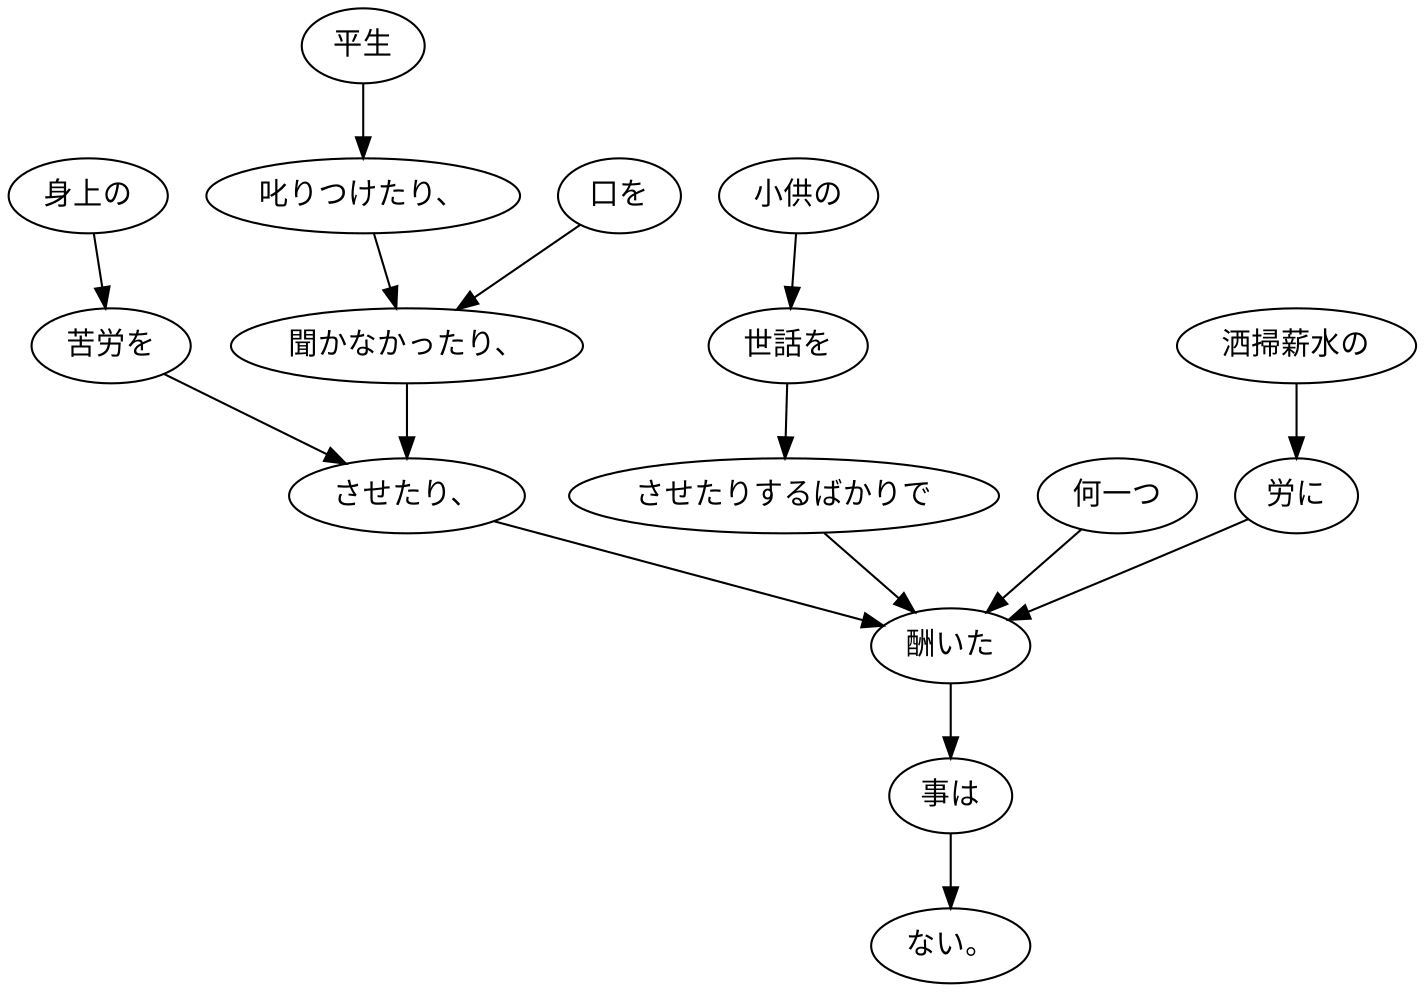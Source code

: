 digraph graph1181 {
	node0 [label="平生"];
	node1 [label="叱りつけたり、"];
	node2 [label="口を"];
	node3 [label="聞かなかったり、"];
	node4 [label="身上の"];
	node5 [label="苦労を"];
	node6 [label="させたり、"];
	node7 [label="小供の"];
	node8 [label="世話を"];
	node9 [label="させたりするばかりで"];
	node10 [label="何一つ"];
	node11 [label="洒掃薪水の"];
	node12 [label="労に"];
	node13 [label="酬いた"];
	node14 [label="事は"];
	node15 [label="ない。"];
	node0 -> node1;
	node1 -> node3;
	node2 -> node3;
	node3 -> node6;
	node4 -> node5;
	node5 -> node6;
	node6 -> node13;
	node7 -> node8;
	node8 -> node9;
	node9 -> node13;
	node10 -> node13;
	node11 -> node12;
	node12 -> node13;
	node13 -> node14;
	node14 -> node15;
}
